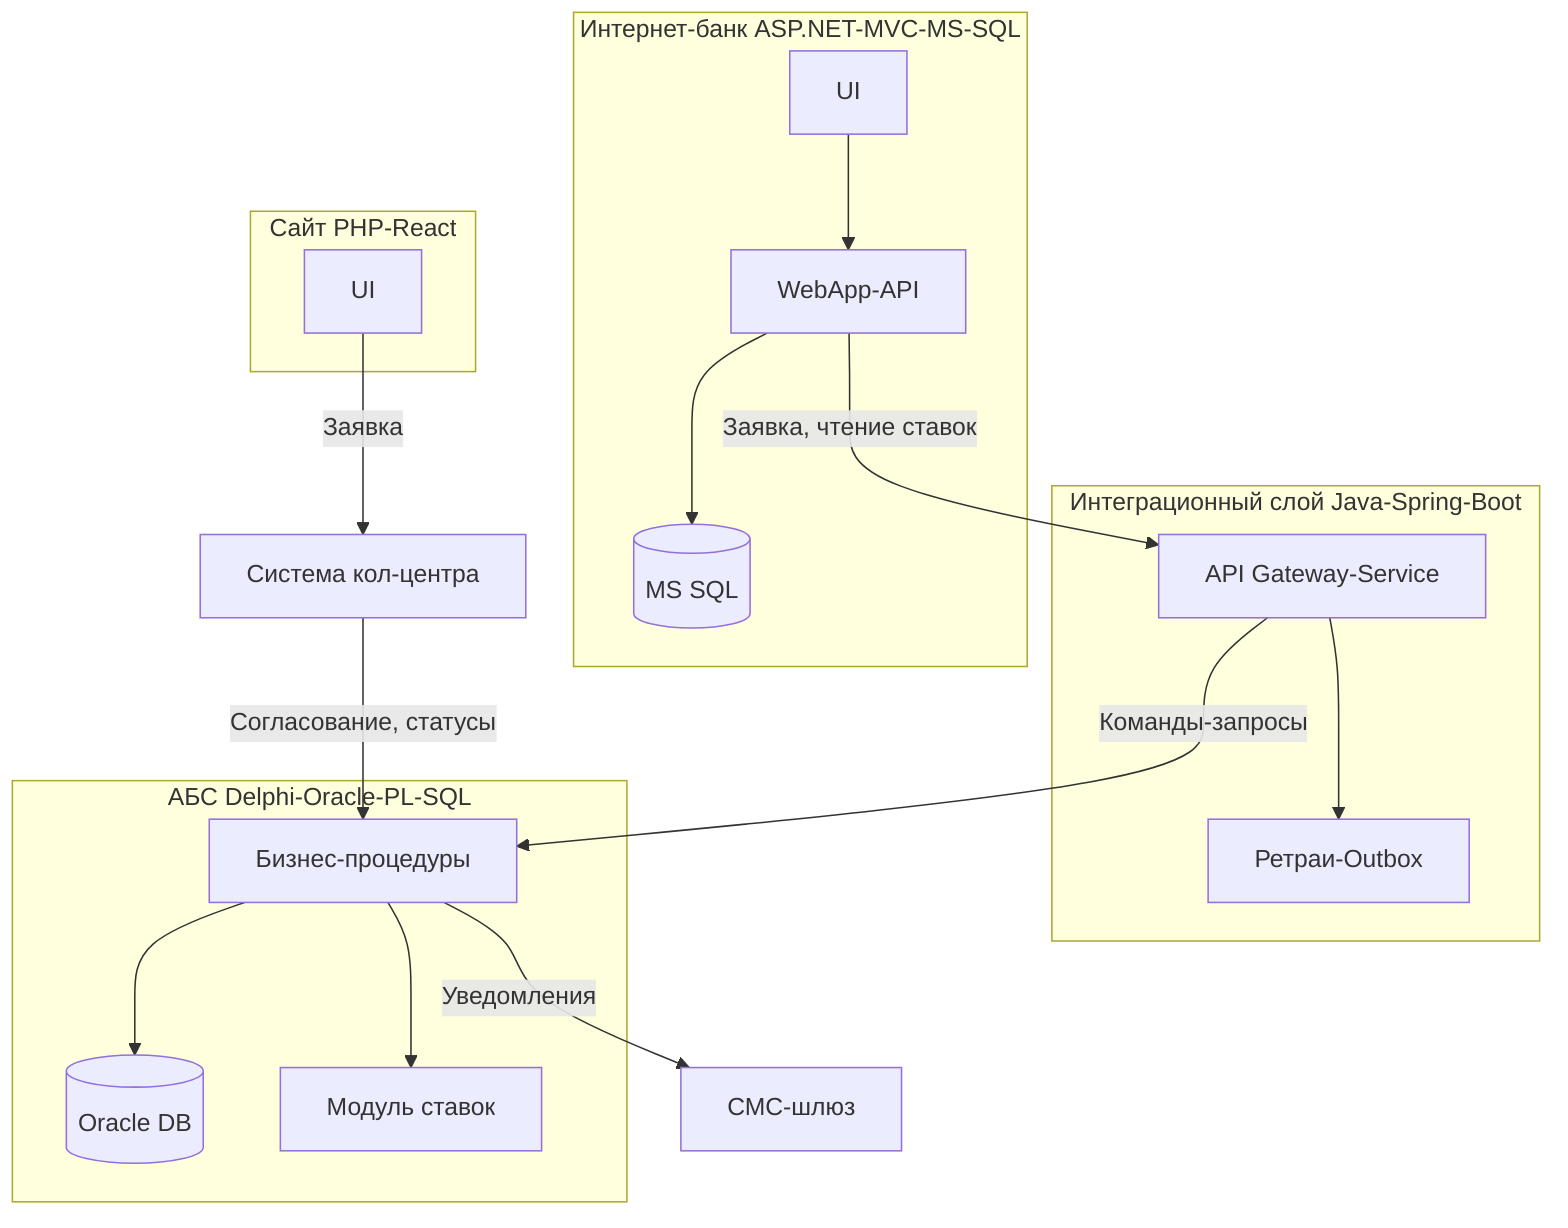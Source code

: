 graph TD
  %% C4 Containers (фокус на ИБ и АБС)
  subgraph Website[Сайт PHP-React]
    WUI[UI]
  end

  subgraph IB[Интернет-банк ASP.NET-MVC-MS-SQL]
    IUI[UI]
    IAPI[WebApp-API]
    IDB[(MS SQL)]
  end

  subgraph INT[Интеграционный слой Java-Spring-Boot]
    GW[API Gateway-Service]
    Q[Ретраи-Outbox]
  end

  subgraph ABS[АБС Delphi-Oracle-PL-SQL]
    ABS_API[Бизнес-процедуры]
    ORA[(Oracle DB)]
    RATE[Модуль ставок]
  end

  SMS[СМС-шлюз]
  CC[Система кол-центра]

  WUI -->|Заявка| CC
  IUI --> IAPI
  IAPI -->|Заявка, чтение ставок| GW
  IAPI --> IDB
  GW -->|Команды-запросы| ABS_API
  GW --> Q
  ABS_API --> RATE
  ABS_API --> ORA
  ABS_API -->|Уведомления| SMS
  CC -->|Согласование, статусы| ABS_API